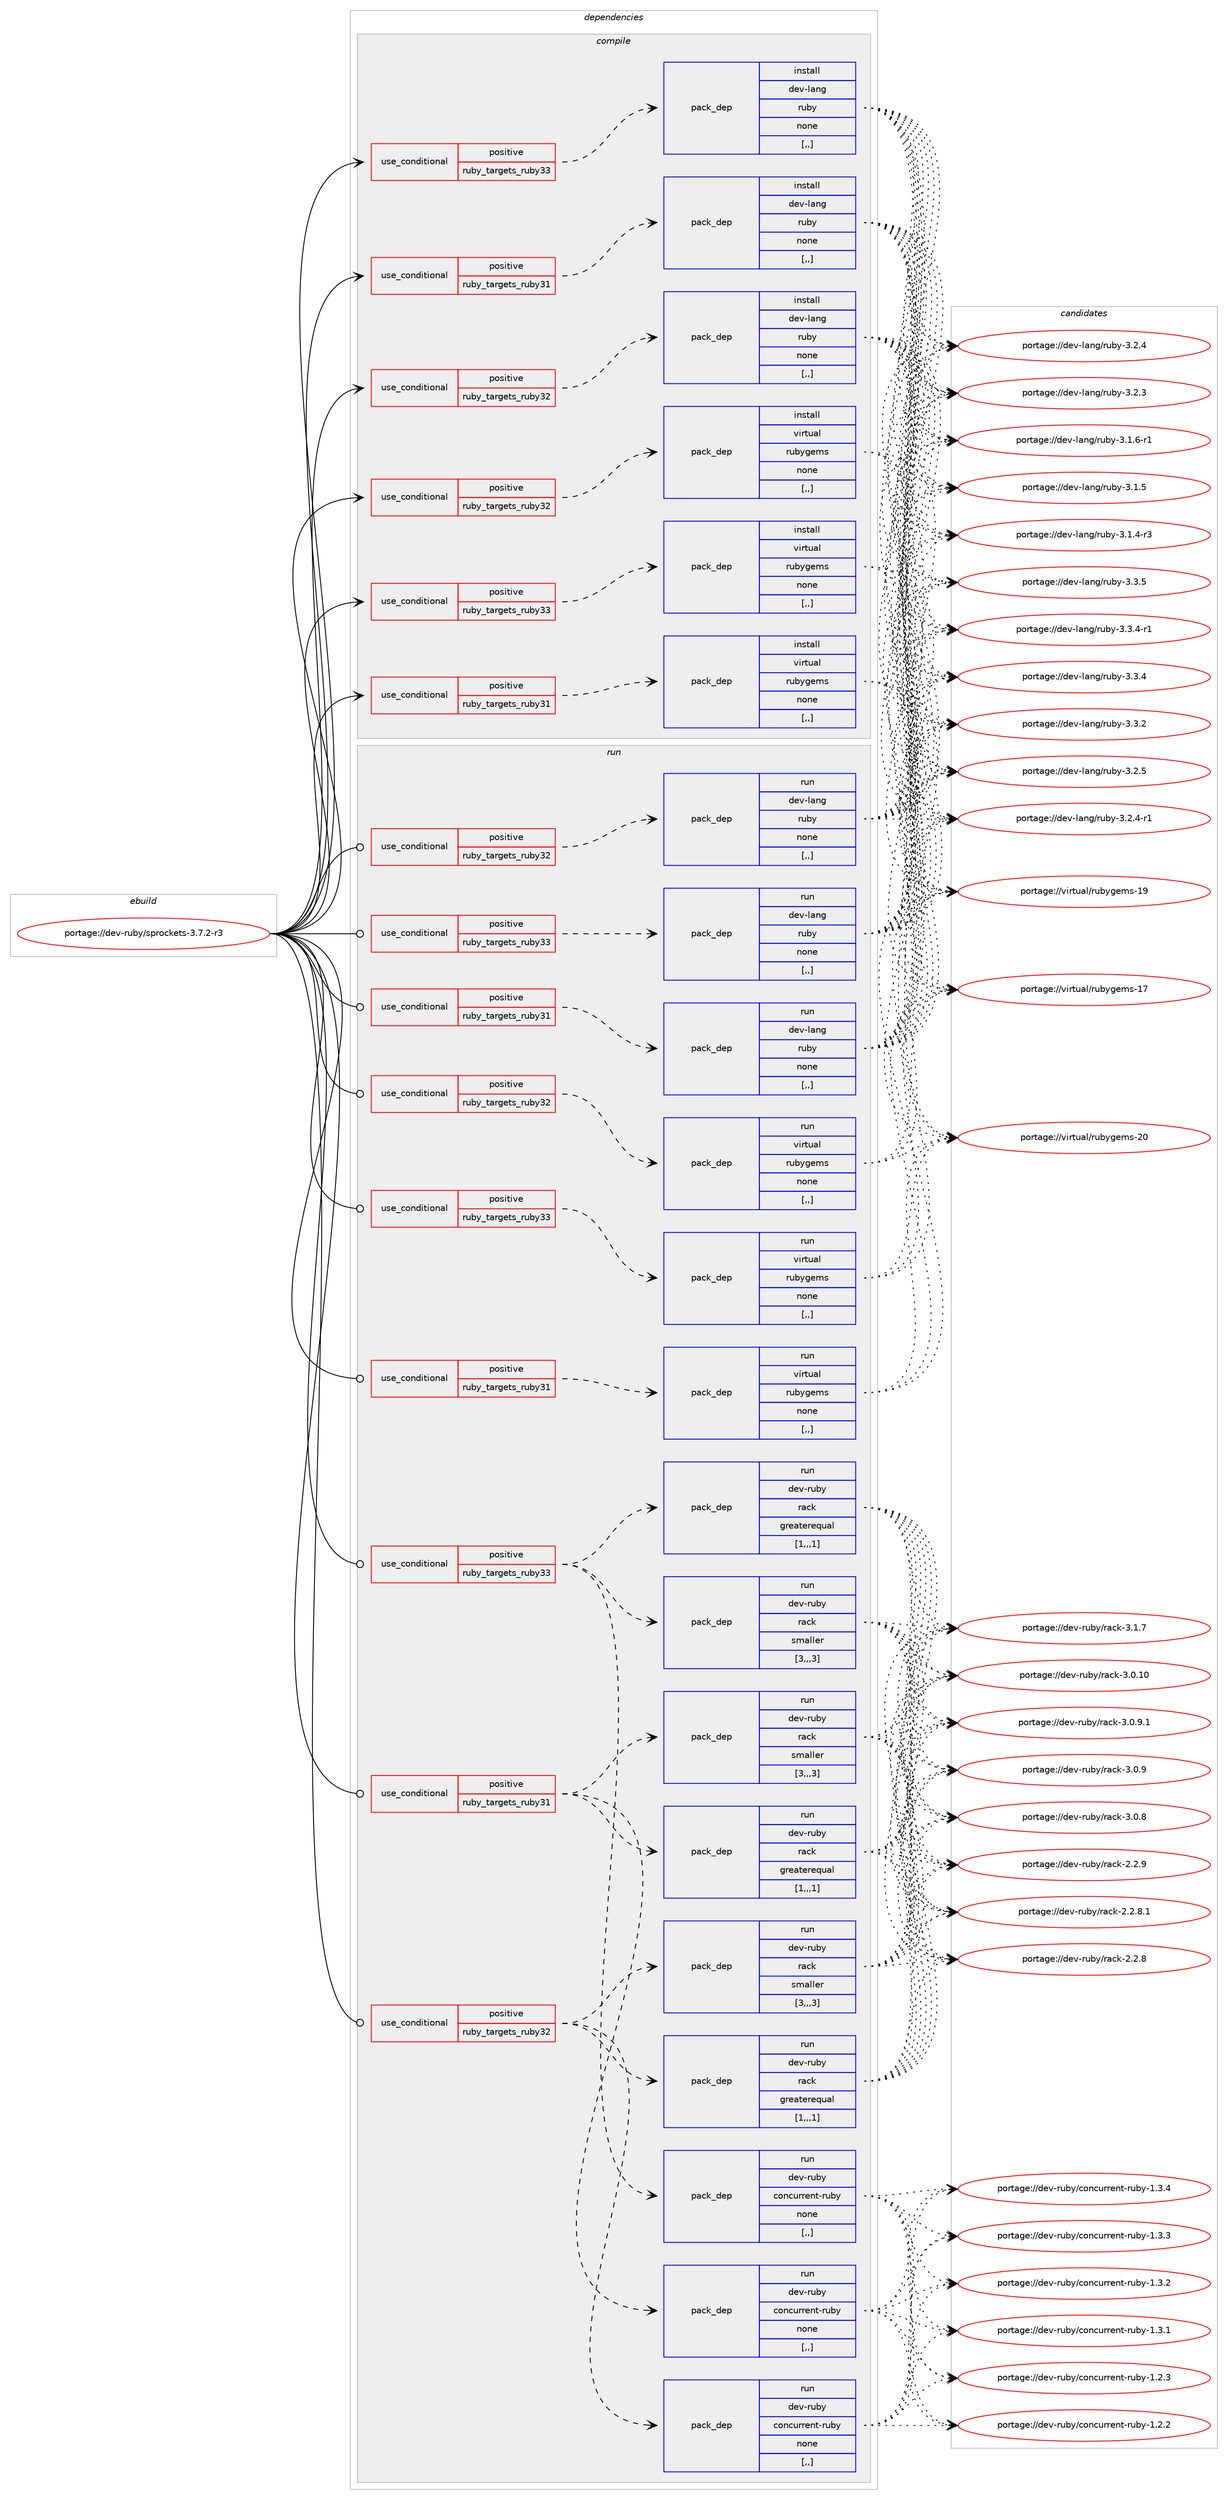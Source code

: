 digraph prolog {

# *************
# Graph options
# *************

newrank=true;
concentrate=true;
compound=true;
graph [rankdir=LR,fontname=Helvetica,fontsize=10,ranksep=1.5];#, ranksep=2.5, nodesep=0.2];
edge  [arrowhead=vee];
node  [fontname=Helvetica,fontsize=10];

# **********
# The ebuild
# **********

subgraph cluster_leftcol {
color=gray;
label=<<i>ebuild</i>>;
id [label="portage://dev-ruby/sprockets-3.7.2-r3", color=red, width=4, href="../dev-ruby/sprockets-3.7.2-r3.svg"];
}

# ****************
# The dependencies
# ****************

subgraph cluster_midcol {
color=gray;
label=<<i>dependencies</i>>;
subgraph cluster_compile {
fillcolor="#eeeeee";
style=filled;
label=<<i>compile</i>>;
subgraph cond188174 {
dependency700604 [label=<<TABLE BORDER="0" CELLBORDER="1" CELLSPACING="0" CELLPADDING="4"><TR><TD ROWSPAN="3" CELLPADDING="10">use_conditional</TD></TR><TR><TD>positive</TD></TR><TR><TD>ruby_targets_ruby31</TD></TR></TABLE>>, shape=none, color=red];
subgraph pack507449 {
dependency700605 [label=<<TABLE BORDER="0" CELLBORDER="1" CELLSPACING="0" CELLPADDING="4" WIDTH="220"><TR><TD ROWSPAN="6" CELLPADDING="30">pack_dep</TD></TR><TR><TD WIDTH="110">install</TD></TR><TR><TD>dev-lang</TD></TR><TR><TD>ruby</TD></TR><TR><TD>none</TD></TR><TR><TD>[,,]</TD></TR></TABLE>>, shape=none, color=blue];
}
dependency700604:e -> dependency700605:w [weight=20,style="dashed",arrowhead="vee"];
}
id:e -> dependency700604:w [weight=20,style="solid",arrowhead="vee"];
subgraph cond188175 {
dependency700606 [label=<<TABLE BORDER="0" CELLBORDER="1" CELLSPACING="0" CELLPADDING="4"><TR><TD ROWSPAN="3" CELLPADDING="10">use_conditional</TD></TR><TR><TD>positive</TD></TR><TR><TD>ruby_targets_ruby31</TD></TR></TABLE>>, shape=none, color=red];
subgraph pack507450 {
dependency700607 [label=<<TABLE BORDER="0" CELLBORDER="1" CELLSPACING="0" CELLPADDING="4" WIDTH="220"><TR><TD ROWSPAN="6" CELLPADDING="30">pack_dep</TD></TR><TR><TD WIDTH="110">install</TD></TR><TR><TD>virtual</TD></TR><TR><TD>rubygems</TD></TR><TR><TD>none</TD></TR><TR><TD>[,,]</TD></TR></TABLE>>, shape=none, color=blue];
}
dependency700606:e -> dependency700607:w [weight=20,style="dashed",arrowhead="vee"];
}
id:e -> dependency700606:w [weight=20,style="solid",arrowhead="vee"];
subgraph cond188176 {
dependency700608 [label=<<TABLE BORDER="0" CELLBORDER="1" CELLSPACING="0" CELLPADDING="4"><TR><TD ROWSPAN="3" CELLPADDING="10">use_conditional</TD></TR><TR><TD>positive</TD></TR><TR><TD>ruby_targets_ruby32</TD></TR></TABLE>>, shape=none, color=red];
subgraph pack507451 {
dependency700609 [label=<<TABLE BORDER="0" CELLBORDER="1" CELLSPACING="0" CELLPADDING="4" WIDTH="220"><TR><TD ROWSPAN="6" CELLPADDING="30">pack_dep</TD></TR><TR><TD WIDTH="110">install</TD></TR><TR><TD>dev-lang</TD></TR><TR><TD>ruby</TD></TR><TR><TD>none</TD></TR><TR><TD>[,,]</TD></TR></TABLE>>, shape=none, color=blue];
}
dependency700608:e -> dependency700609:w [weight=20,style="dashed",arrowhead="vee"];
}
id:e -> dependency700608:w [weight=20,style="solid",arrowhead="vee"];
subgraph cond188177 {
dependency700610 [label=<<TABLE BORDER="0" CELLBORDER="1" CELLSPACING="0" CELLPADDING="4"><TR><TD ROWSPAN="3" CELLPADDING="10">use_conditional</TD></TR><TR><TD>positive</TD></TR><TR><TD>ruby_targets_ruby32</TD></TR></TABLE>>, shape=none, color=red];
subgraph pack507452 {
dependency700611 [label=<<TABLE BORDER="0" CELLBORDER="1" CELLSPACING="0" CELLPADDING="4" WIDTH="220"><TR><TD ROWSPAN="6" CELLPADDING="30">pack_dep</TD></TR><TR><TD WIDTH="110">install</TD></TR><TR><TD>virtual</TD></TR><TR><TD>rubygems</TD></TR><TR><TD>none</TD></TR><TR><TD>[,,]</TD></TR></TABLE>>, shape=none, color=blue];
}
dependency700610:e -> dependency700611:w [weight=20,style="dashed",arrowhead="vee"];
}
id:e -> dependency700610:w [weight=20,style="solid",arrowhead="vee"];
subgraph cond188178 {
dependency700612 [label=<<TABLE BORDER="0" CELLBORDER="1" CELLSPACING="0" CELLPADDING="4"><TR><TD ROWSPAN="3" CELLPADDING="10">use_conditional</TD></TR><TR><TD>positive</TD></TR><TR><TD>ruby_targets_ruby33</TD></TR></TABLE>>, shape=none, color=red];
subgraph pack507453 {
dependency700613 [label=<<TABLE BORDER="0" CELLBORDER="1" CELLSPACING="0" CELLPADDING="4" WIDTH="220"><TR><TD ROWSPAN="6" CELLPADDING="30">pack_dep</TD></TR><TR><TD WIDTH="110">install</TD></TR><TR><TD>dev-lang</TD></TR><TR><TD>ruby</TD></TR><TR><TD>none</TD></TR><TR><TD>[,,]</TD></TR></TABLE>>, shape=none, color=blue];
}
dependency700612:e -> dependency700613:w [weight=20,style="dashed",arrowhead="vee"];
}
id:e -> dependency700612:w [weight=20,style="solid",arrowhead="vee"];
subgraph cond188179 {
dependency700614 [label=<<TABLE BORDER="0" CELLBORDER="1" CELLSPACING="0" CELLPADDING="4"><TR><TD ROWSPAN="3" CELLPADDING="10">use_conditional</TD></TR><TR><TD>positive</TD></TR><TR><TD>ruby_targets_ruby33</TD></TR></TABLE>>, shape=none, color=red];
subgraph pack507454 {
dependency700615 [label=<<TABLE BORDER="0" CELLBORDER="1" CELLSPACING="0" CELLPADDING="4" WIDTH="220"><TR><TD ROWSPAN="6" CELLPADDING="30">pack_dep</TD></TR><TR><TD WIDTH="110">install</TD></TR><TR><TD>virtual</TD></TR><TR><TD>rubygems</TD></TR><TR><TD>none</TD></TR><TR><TD>[,,]</TD></TR></TABLE>>, shape=none, color=blue];
}
dependency700614:e -> dependency700615:w [weight=20,style="dashed",arrowhead="vee"];
}
id:e -> dependency700614:w [weight=20,style="solid",arrowhead="vee"];
}
subgraph cluster_compileandrun {
fillcolor="#eeeeee";
style=filled;
label=<<i>compile and run</i>>;
}
subgraph cluster_run {
fillcolor="#eeeeee";
style=filled;
label=<<i>run</i>>;
subgraph cond188180 {
dependency700616 [label=<<TABLE BORDER="0" CELLBORDER="1" CELLSPACING="0" CELLPADDING="4"><TR><TD ROWSPAN="3" CELLPADDING="10">use_conditional</TD></TR><TR><TD>positive</TD></TR><TR><TD>ruby_targets_ruby31</TD></TR></TABLE>>, shape=none, color=red];
subgraph pack507455 {
dependency700617 [label=<<TABLE BORDER="0" CELLBORDER="1" CELLSPACING="0" CELLPADDING="4" WIDTH="220"><TR><TD ROWSPAN="6" CELLPADDING="30">pack_dep</TD></TR><TR><TD WIDTH="110">run</TD></TR><TR><TD>dev-lang</TD></TR><TR><TD>ruby</TD></TR><TR><TD>none</TD></TR><TR><TD>[,,]</TD></TR></TABLE>>, shape=none, color=blue];
}
dependency700616:e -> dependency700617:w [weight=20,style="dashed",arrowhead="vee"];
}
id:e -> dependency700616:w [weight=20,style="solid",arrowhead="odot"];
subgraph cond188181 {
dependency700618 [label=<<TABLE BORDER="0" CELLBORDER="1" CELLSPACING="0" CELLPADDING="4"><TR><TD ROWSPAN="3" CELLPADDING="10">use_conditional</TD></TR><TR><TD>positive</TD></TR><TR><TD>ruby_targets_ruby31</TD></TR></TABLE>>, shape=none, color=red];
subgraph pack507456 {
dependency700619 [label=<<TABLE BORDER="0" CELLBORDER="1" CELLSPACING="0" CELLPADDING="4" WIDTH="220"><TR><TD ROWSPAN="6" CELLPADDING="30">pack_dep</TD></TR><TR><TD WIDTH="110">run</TD></TR><TR><TD>dev-ruby</TD></TR><TR><TD>concurrent-ruby</TD></TR><TR><TD>none</TD></TR><TR><TD>[,,]</TD></TR></TABLE>>, shape=none, color=blue];
}
dependency700618:e -> dependency700619:w [weight=20,style="dashed",arrowhead="vee"];
subgraph pack507457 {
dependency700620 [label=<<TABLE BORDER="0" CELLBORDER="1" CELLSPACING="0" CELLPADDING="4" WIDTH="220"><TR><TD ROWSPAN="6" CELLPADDING="30">pack_dep</TD></TR><TR><TD WIDTH="110">run</TD></TR><TR><TD>dev-ruby</TD></TR><TR><TD>rack</TD></TR><TR><TD>greaterequal</TD></TR><TR><TD>[1,,,1]</TD></TR></TABLE>>, shape=none, color=blue];
}
dependency700618:e -> dependency700620:w [weight=20,style="dashed",arrowhead="vee"];
subgraph pack507458 {
dependency700621 [label=<<TABLE BORDER="0" CELLBORDER="1" CELLSPACING="0" CELLPADDING="4" WIDTH="220"><TR><TD ROWSPAN="6" CELLPADDING="30">pack_dep</TD></TR><TR><TD WIDTH="110">run</TD></TR><TR><TD>dev-ruby</TD></TR><TR><TD>rack</TD></TR><TR><TD>smaller</TD></TR><TR><TD>[3,,,3]</TD></TR></TABLE>>, shape=none, color=blue];
}
dependency700618:e -> dependency700621:w [weight=20,style="dashed",arrowhead="vee"];
}
id:e -> dependency700618:w [weight=20,style="solid",arrowhead="odot"];
subgraph cond188182 {
dependency700622 [label=<<TABLE BORDER="0" CELLBORDER="1" CELLSPACING="0" CELLPADDING="4"><TR><TD ROWSPAN="3" CELLPADDING="10">use_conditional</TD></TR><TR><TD>positive</TD></TR><TR><TD>ruby_targets_ruby31</TD></TR></TABLE>>, shape=none, color=red];
subgraph pack507459 {
dependency700623 [label=<<TABLE BORDER="0" CELLBORDER="1" CELLSPACING="0" CELLPADDING="4" WIDTH="220"><TR><TD ROWSPAN="6" CELLPADDING="30">pack_dep</TD></TR><TR><TD WIDTH="110">run</TD></TR><TR><TD>virtual</TD></TR><TR><TD>rubygems</TD></TR><TR><TD>none</TD></TR><TR><TD>[,,]</TD></TR></TABLE>>, shape=none, color=blue];
}
dependency700622:e -> dependency700623:w [weight=20,style="dashed",arrowhead="vee"];
}
id:e -> dependency700622:w [weight=20,style="solid",arrowhead="odot"];
subgraph cond188183 {
dependency700624 [label=<<TABLE BORDER="0" CELLBORDER="1" CELLSPACING="0" CELLPADDING="4"><TR><TD ROWSPAN="3" CELLPADDING="10">use_conditional</TD></TR><TR><TD>positive</TD></TR><TR><TD>ruby_targets_ruby32</TD></TR></TABLE>>, shape=none, color=red];
subgraph pack507460 {
dependency700625 [label=<<TABLE BORDER="0" CELLBORDER="1" CELLSPACING="0" CELLPADDING="4" WIDTH="220"><TR><TD ROWSPAN="6" CELLPADDING="30">pack_dep</TD></TR><TR><TD WIDTH="110">run</TD></TR><TR><TD>dev-lang</TD></TR><TR><TD>ruby</TD></TR><TR><TD>none</TD></TR><TR><TD>[,,]</TD></TR></TABLE>>, shape=none, color=blue];
}
dependency700624:e -> dependency700625:w [weight=20,style="dashed",arrowhead="vee"];
}
id:e -> dependency700624:w [weight=20,style="solid",arrowhead="odot"];
subgraph cond188184 {
dependency700626 [label=<<TABLE BORDER="0" CELLBORDER="1" CELLSPACING="0" CELLPADDING="4"><TR><TD ROWSPAN="3" CELLPADDING="10">use_conditional</TD></TR><TR><TD>positive</TD></TR><TR><TD>ruby_targets_ruby32</TD></TR></TABLE>>, shape=none, color=red];
subgraph pack507461 {
dependency700627 [label=<<TABLE BORDER="0" CELLBORDER="1" CELLSPACING="0" CELLPADDING="4" WIDTH="220"><TR><TD ROWSPAN="6" CELLPADDING="30">pack_dep</TD></TR><TR><TD WIDTH="110">run</TD></TR><TR><TD>dev-ruby</TD></TR><TR><TD>concurrent-ruby</TD></TR><TR><TD>none</TD></TR><TR><TD>[,,]</TD></TR></TABLE>>, shape=none, color=blue];
}
dependency700626:e -> dependency700627:w [weight=20,style="dashed",arrowhead="vee"];
subgraph pack507462 {
dependency700628 [label=<<TABLE BORDER="0" CELLBORDER="1" CELLSPACING="0" CELLPADDING="4" WIDTH="220"><TR><TD ROWSPAN="6" CELLPADDING="30">pack_dep</TD></TR><TR><TD WIDTH="110">run</TD></TR><TR><TD>dev-ruby</TD></TR><TR><TD>rack</TD></TR><TR><TD>greaterequal</TD></TR><TR><TD>[1,,,1]</TD></TR></TABLE>>, shape=none, color=blue];
}
dependency700626:e -> dependency700628:w [weight=20,style="dashed",arrowhead="vee"];
subgraph pack507463 {
dependency700629 [label=<<TABLE BORDER="0" CELLBORDER="1" CELLSPACING="0" CELLPADDING="4" WIDTH="220"><TR><TD ROWSPAN="6" CELLPADDING="30">pack_dep</TD></TR><TR><TD WIDTH="110">run</TD></TR><TR><TD>dev-ruby</TD></TR><TR><TD>rack</TD></TR><TR><TD>smaller</TD></TR><TR><TD>[3,,,3]</TD></TR></TABLE>>, shape=none, color=blue];
}
dependency700626:e -> dependency700629:w [weight=20,style="dashed",arrowhead="vee"];
}
id:e -> dependency700626:w [weight=20,style="solid",arrowhead="odot"];
subgraph cond188185 {
dependency700630 [label=<<TABLE BORDER="0" CELLBORDER="1" CELLSPACING="0" CELLPADDING="4"><TR><TD ROWSPAN="3" CELLPADDING="10">use_conditional</TD></TR><TR><TD>positive</TD></TR><TR><TD>ruby_targets_ruby32</TD></TR></TABLE>>, shape=none, color=red];
subgraph pack507464 {
dependency700631 [label=<<TABLE BORDER="0" CELLBORDER="1" CELLSPACING="0" CELLPADDING="4" WIDTH="220"><TR><TD ROWSPAN="6" CELLPADDING="30">pack_dep</TD></TR><TR><TD WIDTH="110">run</TD></TR><TR><TD>virtual</TD></TR><TR><TD>rubygems</TD></TR><TR><TD>none</TD></TR><TR><TD>[,,]</TD></TR></TABLE>>, shape=none, color=blue];
}
dependency700630:e -> dependency700631:w [weight=20,style="dashed",arrowhead="vee"];
}
id:e -> dependency700630:w [weight=20,style="solid",arrowhead="odot"];
subgraph cond188186 {
dependency700632 [label=<<TABLE BORDER="0" CELLBORDER="1" CELLSPACING="0" CELLPADDING="4"><TR><TD ROWSPAN="3" CELLPADDING="10">use_conditional</TD></TR><TR><TD>positive</TD></TR><TR><TD>ruby_targets_ruby33</TD></TR></TABLE>>, shape=none, color=red];
subgraph pack507465 {
dependency700633 [label=<<TABLE BORDER="0" CELLBORDER="1" CELLSPACING="0" CELLPADDING="4" WIDTH="220"><TR><TD ROWSPAN="6" CELLPADDING="30">pack_dep</TD></TR><TR><TD WIDTH="110">run</TD></TR><TR><TD>dev-lang</TD></TR><TR><TD>ruby</TD></TR><TR><TD>none</TD></TR><TR><TD>[,,]</TD></TR></TABLE>>, shape=none, color=blue];
}
dependency700632:e -> dependency700633:w [weight=20,style="dashed",arrowhead="vee"];
}
id:e -> dependency700632:w [weight=20,style="solid",arrowhead="odot"];
subgraph cond188187 {
dependency700634 [label=<<TABLE BORDER="0" CELLBORDER="1" CELLSPACING="0" CELLPADDING="4"><TR><TD ROWSPAN="3" CELLPADDING="10">use_conditional</TD></TR><TR><TD>positive</TD></TR><TR><TD>ruby_targets_ruby33</TD></TR></TABLE>>, shape=none, color=red];
subgraph pack507466 {
dependency700635 [label=<<TABLE BORDER="0" CELLBORDER="1" CELLSPACING="0" CELLPADDING="4" WIDTH="220"><TR><TD ROWSPAN="6" CELLPADDING="30">pack_dep</TD></TR><TR><TD WIDTH="110">run</TD></TR><TR><TD>dev-ruby</TD></TR><TR><TD>concurrent-ruby</TD></TR><TR><TD>none</TD></TR><TR><TD>[,,]</TD></TR></TABLE>>, shape=none, color=blue];
}
dependency700634:e -> dependency700635:w [weight=20,style="dashed",arrowhead="vee"];
subgraph pack507467 {
dependency700636 [label=<<TABLE BORDER="0" CELLBORDER="1" CELLSPACING="0" CELLPADDING="4" WIDTH="220"><TR><TD ROWSPAN="6" CELLPADDING="30">pack_dep</TD></TR><TR><TD WIDTH="110">run</TD></TR><TR><TD>dev-ruby</TD></TR><TR><TD>rack</TD></TR><TR><TD>greaterequal</TD></TR><TR><TD>[1,,,1]</TD></TR></TABLE>>, shape=none, color=blue];
}
dependency700634:e -> dependency700636:w [weight=20,style="dashed",arrowhead="vee"];
subgraph pack507468 {
dependency700637 [label=<<TABLE BORDER="0" CELLBORDER="1" CELLSPACING="0" CELLPADDING="4" WIDTH="220"><TR><TD ROWSPAN="6" CELLPADDING="30">pack_dep</TD></TR><TR><TD WIDTH="110">run</TD></TR><TR><TD>dev-ruby</TD></TR><TR><TD>rack</TD></TR><TR><TD>smaller</TD></TR><TR><TD>[3,,,3]</TD></TR></TABLE>>, shape=none, color=blue];
}
dependency700634:e -> dependency700637:w [weight=20,style="dashed",arrowhead="vee"];
}
id:e -> dependency700634:w [weight=20,style="solid",arrowhead="odot"];
subgraph cond188188 {
dependency700638 [label=<<TABLE BORDER="0" CELLBORDER="1" CELLSPACING="0" CELLPADDING="4"><TR><TD ROWSPAN="3" CELLPADDING="10">use_conditional</TD></TR><TR><TD>positive</TD></TR><TR><TD>ruby_targets_ruby33</TD></TR></TABLE>>, shape=none, color=red];
subgraph pack507469 {
dependency700639 [label=<<TABLE BORDER="0" CELLBORDER="1" CELLSPACING="0" CELLPADDING="4" WIDTH="220"><TR><TD ROWSPAN="6" CELLPADDING="30">pack_dep</TD></TR><TR><TD WIDTH="110">run</TD></TR><TR><TD>virtual</TD></TR><TR><TD>rubygems</TD></TR><TR><TD>none</TD></TR><TR><TD>[,,]</TD></TR></TABLE>>, shape=none, color=blue];
}
dependency700638:e -> dependency700639:w [weight=20,style="dashed",arrowhead="vee"];
}
id:e -> dependency700638:w [weight=20,style="solid",arrowhead="odot"];
}
}

# **************
# The candidates
# **************

subgraph cluster_choices {
rank=same;
color=gray;
label=<<i>candidates</i>>;

subgraph choice507449 {
color=black;
nodesep=1;
choice10010111845108971101034711411798121455146514653 [label="portage://dev-lang/ruby-3.3.5", color=red, width=4,href="../dev-lang/ruby-3.3.5.svg"];
choice100101118451089711010347114117981214551465146524511449 [label="portage://dev-lang/ruby-3.3.4-r1", color=red, width=4,href="../dev-lang/ruby-3.3.4-r1.svg"];
choice10010111845108971101034711411798121455146514652 [label="portage://dev-lang/ruby-3.3.4", color=red, width=4,href="../dev-lang/ruby-3.3.4.svg"];
choice10010111845108971101034711411798121455146514650 [label="portage://dev-lang/ruby-3.3.2", color=red, width=4,href="../dev-lang/ruby-3.3.2.svg"];
choice10010111845108971101034711411798121455146504653 [label="portage://dev-lang/ruby-3.2.5", color=red, width=4,href="../dev-lang/ruby-3.2.5.svg"];
choice100101118451089711010347114117981214551465046524511449 [label="portage://dev-lang/ruby-3.2.4-r1", color=red, width=4,href="../dev-lang/ruby-3.2.4-r1.svg"];
choice10010111845108971101034711411798121455146504652 [label="portage://dev-lang/ruby-3.2.4", color=red, width=4,href="../dev-lang/ruby-3.2.4.svg"];
choice10010111845108971101034711411798121455146504651 [label="portage://dev-lang/ruby-3.2.3", color=red, width=4,href="../dev-lang/ruby-3.2.3.svg"];
choice100101118451089711010347114117981214551464946544511449 [label="portage://dev-lang/ruby-3.1.6-r1", color=red, width=4,href="../dev-lang/ruby-3.1.6-r1.svg"];
choice10010111845108971101034711411798121455146494653 [label="portage://dev-lang/ruby-3.1.5", color=red, width=4,href="../dev-lang/ruby-3.1.5.svg"];
choice100101118451089711010347114117981214551464946524511451 [label="portage://dev-lang/ruby-3.1.4-r3", color=red, width=4,href="../dev-lang/ruby-3.1.4-r3.svg"];
dependency700605:e -> choice10010111845108971101034711411798121455146514653:w [style=dotted,weight="100"];
dependency700605:e -> choice100101118451089711010347114117981214551465146524511449:w [style=dotted,weight="100"];
dependency700605:e -> choice10010111845108971101034711411798121455146514652:w [style=dotted,weight="100"];
dependency700605:e -> choice10010111845108971101034711411798121455146514650:w [style=dotted,weight="100"];
dependency700605:e -> choice10010111845108971101034711411798121455146504653:w [style=dotted,weight="100"];
dependency700605:e -> choice100101118451089711010347114117981214551465046524511449:w [style=dotted,weight="100"];
dependency700605:e -> choice10010111845108971101034711411798121455146504652:w [style=dotted,weight="100"];
dependency700605:e -> choice10010111845108971101034711411798121455146504651:w [style=dotted,weight="100"];
dependency700605:e -> choice100101118451089711010347114117981214551464946544511449:w [style=dotted,weight="100"];
dependency700605:e -> choice10010111845108971101034711411798121455146494653:w [style=dotted,weight="100"];
dependency700605:e -> choice100101118451089711010347114117981214551464946524511451:w [style=dotted,weight="100"];
}
subgraph choice507450 {
color=black;
nodesep=1;
choice118105114116117971084711411798121103101109115455048 [label="portage://virtual/rubygems-20", color=red, width=4,href="../virtual/rubygems-20.svg"];
choice118105114116117971084711411798121103101109115454957 [label="portage://virtual/rubygems-19", color=red, width=4,href="../virtual/rubygems-19.svg"];
choice118105114116117971084711411798121103101109115454955 [label="portage://virtual/rubygems-17", color=red, width=4,href="../virtual/rubygems-17.svg"];
dependency700607:e -> choice118105114116117971084711411798121103101109115455048:w [style=dotted,weight="100"];
dependency700607:e -> choice118105114116117971084711411798121103101109115454957:w [style=dotted,weight="100"];
dependency700607:e -> choice118105114116117971084711411798121103101109115454955:w [style=dotted,weight="100"];
}
subgraph choice507451 {
color=black;
nodesep=1;
choice10010111845108971101034711411798121455146514653 [label="portage://dev-lang/ruby-3.3.5", color=red, width=4,href="../dev-lang/ruby-3.3.5.svg"];
choice100101118451089711010347114117981214551465146524511449 [label="portage://dev-lang/ruby-3.3.4-r1", color=red, width=4,href="../dev-lang/ruby-3.3.4-r1.svg"];
choice10010111845108971101034711411798121455146514652 [label="portage://dev-lang/ruby-3.3.4", color=red, width=4,href="../dev-lang/ruby-3.3.4.svg"];
choice10010111845108971101034711411798121455146514650 [label="portage://dev-lang/ruby-3.3.2", color=red, width=4,href="../dev-lang/ruby-3.3.2.svg"];
choice10010111845108971101034711411798121455146504653 [label="portage://dev-lang/ruby-3.2.5", color=red, width=4,href="../dev-lang/ruby-3.2.5.svg"];
choice100101118451089711010347114117981214551465046524511449 [label="portage://dev-lang/ruby-3.2.4-r1", color=red, width=4,href="../dev-lang/ruby-3.2.4-r1.svg"];
choice10010111845108971101034711411798121455146504652 [label="portage://dev-lang/ruby-3.2.4", color=red, width=4,href="../dev-lang/ruby-3.2.4.svg"];
choice10010111845108971101034711411798121455146504651 [label="portage://dev-lang/ruby-3.2.3", color=red, width=4,href="../dev-lang/ruby-3.2.3.svg"];
choice100101118451089711010347114117981214551464946544511449 [label="portage://dev-lang/ruby-3.1.6-r1", color=red, width=4,href="../dev-lang/ruby-3.1.6-r1.svg"];
choice10010111845108971101034711411798121455146494653 [label="portage://dev-lang/ruby-3.1.5", color=red, width=4,href="../dev-lang/ruby-3.1.5.svg"];
choice100101118451089711010347114117981214551464946524511451 [label="portage://dev-lang/ruby-3.1.4-r3", color=red, width=4,href="../dev-lang/ruby-3.1.4-r3.svg"];
dependency700609:e -> choice10010111845108971101034711411798121455146514653:w [style=dotted,weight="100"];
dependency700609:e -> choice100101118451089711010347114117981214551465146524511449:w [style=dotted,weight="100"];
dependency700609:e -> choice10010111845108971101034711411798121455146514652:w [style=dotted,weight="100"];
dependency700609:e -> choice10010111845108971101034711411798121455146514650:w [style=dotted,weight="100"];
dependency700609:e -> choice10010111845108971101034711411798121455146504653:w [style=dotted,weight="100"];
dependency700609:e -> choice100101118451089711010347114117981214551465046524511449:w [style=dotted,weight="100"];
dependency700609:e -> choice10010111845108971101034711411798121455146504652:w [style=dotted,weight="100"];
dependency700609:e -> choice10010111845108971101034711411798121455146504651:w [style=dotted,weight="100"];
dependency700609:e -> choice100101118451089711010347114117981214551464946544511449:w [style=dotted,weight="100"];
dependency700609:e -> choice10010111845108971101034711411798121455146494653:w [style=dotted,weight="100"];
dependency700609:e -> choice100101118451089711010347114117981214551464946524511451:w [style=dotted,weight="100"];
}
subgraph choice507452 {
color=black;
nodesep=1;
choice118105114116117971084711411798121103101109115455048 [label="portage://virtual/rubygems-20", color=red, width=4,href="../virtual/rubygems-20.svg"];
choice118105114116117971084711411798121103101109115454957 [label="portage://virtual/rubygems-19", color=red, width=4,href="../virtual/rubygems-19.svg"];
choice118105114116117971084711411798121103101109115454955 [label="portage://virtual/rubygems-17", color=red, width=4,href="../virtual/rubygems-17.svg"];
dependency700611:e -> choice118105114116117971084711411798121103101109115455048:w [style=dotted,weight="100"];
dependency700611:e -> choice118105114116117971084711411798121103101109115454957:w [style=dotted,weight="100"];
dependency700611:e -> choice118105114116117971084711411798121103101109115454955:w [style=dotted,weight="100"];
}
subgraph choice507453 {
color=black;
nodesep=1;
choice10010111845108971101034711411798121455146514653 [label="portage://dev-lang/ruby-3.3.5", color=red, width=4,href="../dev-lang/ruby-3.3.5.svg"];
choice100101118451089711010347114117981214551465146524511449 [label="portage://dev-lang/ruby-3.3.4-r1", color=red, width=4,href="../dev-lang/ruby-3.3.4-r1.svg"];
choice10010111845108971101034711411798121455146514652 [label="portage://dev-lang/ruby-3.3.4", color=red, width=4,href="../dev-lang/ruby-3.3.4.svg"];
choice10010111845108971101034711411798121455146514650 [label="portage://dev-lang/ruby-3.3.2", color=red, width=4,href="../dev-lang/ruby-3.3.2.svg"];
choice10010111845108971101034711411798121455146504653 [label="portage://dev-lang/ruby-3.2.5", color=red, width=4,href="../dev-lang/ruby-3.2.5.svg"];
choice100101118451089711010347114117981214551465046524511449 [label="portage://dev-lang/ruby-3.2.4-r1", color=red, width=4,href="../dev-lang/ruby-3.2.4-r1.svg"];
choice10010111845108971101034711411798121455146504652 [label="portage://dev-lang/ruby-3.2.4", color=red, width=4,href="../dev-lang/ruby-3.2.4.svg"];
choice10010111845108971101034711411798121455146504651 [label="portage://dev-lang/ruby-3.2.3", color=red, width=4,href="../dev-lang/ruby-3.2.3.svg"];
choice100101118451089711010347114117981214551464946544511449 [label="portage://dev-lang/ruby-3.1.6-r1", color=red, width=4,href="../dev-lang/ruby-3.1.6-r1.svg"];
choice10010111845108971101034711411798121455146494653 [label="portage://dev-lang/ruby-3.1.5", color=red, width=4,href="../dev-lang/ruby-3.1.5.svg"];
choice100101118451089711010347114117981214551464946524511451 [label="portage://dev-lang/ruby-3.1.4-r3", color=red, width=4,href="../dev-lang/ruby-3.1.4-r3.svg"];
dependency700613:e -> choice10010111845108971101034711411798121455146514653:w [style=dotted,weight="100"];
dependency700613:e -> choice100101118451089711010347114117981214551465146524511449:w [style=dotted,weight="100"];
dependency700613:e -> choice10010111845108971101034711411798121455146514652:w [style=dotted,weight="100"];
dependency700613:e -> choice10010111845108971101034711411798121455146514650:w [style=dotted,weight="100"];
dependency700613:e -> choice10010111845108971101034711411798121455146504653:w [style=dotted,weight="100"];
dependency700613:e -> choice100101118451089711010347114117981214551465046524511449:w [style=dotted,weight="100"];
dependency700613:e -> choice10010111845108971101034711411798121455146504652:w [style=dotted,weight="100"];
dependency700613:e -> choice10010111845108971101034711411798121455146504651:w [style=dotted,weight="100"];
dependency700613:e -> choice100101118451089711010347114117981214551464946544511449:w [style=dotted,weight="100"];
dependency700613:e -> choice10010111845108971101034711411798121455146494653:w [style=dotted,weight="100"];
dependency700613:e -> choice100101118451089711010347114117981214551464946524511451:w [style=dotted,weight="100"];
}
subgraph choice507454 {
color=black;
nodesep=1;
choice118105114116117971084711411798121103101109115455048 [label="portage://virtual/rubygems-20", color=red, width=4,href="../virtual/rubygems-20.svg"];
choice118105114116117971084711411798121103101109115454957 [label="portage://virtual/rubygems-19", color=red, width=4,href="../virtual/rubygems-19.svg"];
choice118105114116117971084711411798121103101109115454955 [label="portage://virtual/rubygems-17", color=red, width=4,href="../virtual/rubygems-17.svg"];
dependency700615:e -> choice118105114116117971084711411798121103101109115455048:w [style=dotted,weight="100"];
dependency700615:e -> choice118105114116117971084711411798121103101109115454957:w [style=dotted,weight="100"];
dependency700615:e -> choice118105114116117971084711411798121103101109115454955:w [style=dotted,weight="100"];
}
subgraph choice507455 {
color=black;
nodesep=1;
choice10010111845108971101034711411798121455146514653 [label="portage://dev-lang/ruby-3.3.5", color=red, width=4,href="../dev-lang/ruby-3.3.5.svg"];
choice100101118451089711010347114117981214551465146524511449 [label="portage://dev-lang/ruby-3.3.4-r1", color=red, width=4,href="../dev-lang/ruby-3.3.4-r1.svg"];
choice10010111845108971101034711411798121455146514652 [label="portage://dev-lang/ruby-3.3.4", color=red, width=4,href="../dev-lang/ruby-3.3.4.svg"];
choice10010111845108971101034711411798121455146514650 [label="portage://dev-lang/ruby-3.3.2", color=red, width=4,href="../dev-lang/ruby-3.3.2.svg"];
choice10010111845108971101034711411798121455146504653 [label="portage://dev-lang/ruby-3.2.5", color=red, width=4,href="../dev-lang/ruby-3.2.5.svg"];
choice100101118451089711010347114117981214551465046524511449 [label="portage://dev-lang/ruby-3.2.4-r1", color=red, width=4,href="../dev-lang/ruby-3.2.4-r1.svg"];
choice10010111845108971101034711411798121455146504652 [label="portage://dev-lang/ruby-3.2.4", color=red, width=4,href="../dev-lang/ruby-3.2.4.svg"];
choice10010111845108971101034711411798121455146504651 [label="portage://dev-lang/ruby-3.2.3", color=red, width=4,href="../dev-lang/ruby-3.2.3.svg"];
choice100101118451089711010347114117981214551464946544511449 [label="portage://dev-lang/ruby-3.1.6-r1", color=red, width=4,href="../dev-lang/ruby-3.1.6-r1.svg"];
choice10010111845108971101034711411798121455146494653 [label="portage://dev-lang/ruby-3.1.5", color=red, width=4,href="../dev-lang/ruby-3.1.5.svg"];
choice100101118451089711010347114117981214551464946524511451 [label="portage://dev-lang/ruby-3.1.4-r3", color=red, width=4,href="../dev-lang/ruby-3.1.4-r3.svg"];
dependency700617:e -> choice10010111845108971101034711411798121455146514653:w [style=dotted,weight="100"];
dependency700617:e -> choice100101118451089711010347114117981214551465146524511449:w [style=dotted,weight="100"];
dependency700617:e -> choice10010111845108971101034711411798121455146514652:w [style=dotted,weight="100"];
dependency700617:e -> choice10010111845108971101034711411798121455146514650:w [style=dotted,weight="100"];
dependency700617:e -> choice10010111845108971101034711411798121455146504653:w [style=dotted,weight="100"];
dependency700617:e -> choice100101118451089711010347114117981214551465046524511449:w [style=dotted,weight="100"];
dependency700617:e -> choice10010111845108971101034711411798121455146504652:w [style=dotted,weight="100"];
dependency700617:e -> choice10010111845108971101034711411798121455146504651:w [style=dotted,weight="100"];
dependency700617:e -> choice100101118451089711010347114117981214551464946544511449:w [style=dotted,weight="100"];
dependency700617:e -> choice10010111845108971101034711411798121455146494653:w [style=dotted,weight="100"];
dependency700617:e -> choice100101118451089711010347114117981214551464946524511451:w [style=dotted,weight="100"];
}
subgraph choice507456 {
color=black;
nodesep=1;
choice10010111845114117981214799111110991171141141011101164511411798121454946514652 [label="portage://dev-ruby/concurrent-ruby-1.3.4", color=red, width=4,href="../dev-ruby/concurrent-ruby-1.3.4.svg"];
choice10010111845114117981214799111110991171141141011101164511411798121454946514651 [label="portage://dev-ruby/concurrent-ruby-1.3.3", color=red, width=4,href="../dev-ruby/concurrent-ruby-1.3.3.svg"];
choice10010111845114117981214799111110991171141141011101164511411798121454946514650 [label="portage://dev-ruby/concurrent-ruby-1.3.2", color=red, width=4,href="../dev-ruby/concurrent-ruby-1.3.2.svg"];
choice10010111845114117981214799111110991171141141011101164511411798121454946514649 [label="portage://dev-ruby/concurrent-ruby-1.3.1", color=red, width=4,href="../dev-ruby/concurrent-ruby-1.3.1.svg"];
choice10010111845114117981214799111110991171141141011101164511411798121454946504651 [label="portage://dev-ruby/concurrent-ruby-1.2.3", color=red, width=4,href="../dev-ruby/concurrent-ruby-1.2.3.svg"];
choice10010111845114117981214799111110991171141141011101164511411798121454946504650 [label="portage://dev-ruby/concurrent-ruby-1.2.2", color=red, width=4,href="../dev-ruby/concurrent-ruby-1.2.2.svg"];
dependency700619:e -> choice10010111845114117981214799111110991171141141011101164511411798121454946514652:w [style=dotted,weight="100"];
dependency700619:e -> choice10010111845114117981214799111110991171141141011101164511411798121454946514651:w [style=dotted,weight="100"];
dependency700619:e -> choice10010111845114117981214799111110991171141141011101164511411798121454946514650:w [style=dotted,weight="100"];
dependency700619:e -> choice10010111845114117981214799111110991171141141011101164511411798121454946514649:w [style=dotted,weight="100"];
dependency700619:e -> choice10010111845114117981214799111110991171141141011101164511411798121454946504651:w [style=dotted,weight="100"];
dependency700619:e -> choice10010111845114117981214799111110991171141141011101164511411798121454946504650:w [style=dotted,weight="100"];
}
subgraph choice507457 {
color=black;
nodesep=1;
choice1001011184511411798121471149799107455146494655 [label="portage://dev-ruby/rack-3.1.7", color=red, width=4,href="../dev-ruby/rack-3.1.7.svg"];
choice100101118451141179812147114979910745514648464948 [label="portage://dev-ruby/rack-3.0.10", color=red, width=4,href="../dev-ruby/rack-3.0.10.svg"];
choice10010111845114117981214711497991074551464846574649 [label="portage://dev-ruby/rack-3.0.9.1", color=red, width=4,href="../dev-ruby/rack-3.0.9.1.svg"];
choice1001011184511411798121471149799107455146484657 [label="portage://dev-ruby/rack-3.0.9", color=red, width=4,href="../dev-ruby/rack-3.0.9.svg"];
choice1001011184511411798121471149799107455146484656 [label="portage://dev-ruby/rack-3.0.8", color=red, width=4,href="../dev-ruby/rack-3.0.8.svg"];
choice1001011184511411798121471149799107455046504657 [label="portage://dev-ruby/rack-2.2.9", color=red, width=4,href="../dev-ruby/rack-2.2.9.svg"];
choice10010111845114117981214711497991074550465046564649 [label="portage://dev-ruby/rack-2.2.8.1", color=red, width=4,href="../dev-ruby/rack-2.2.8.1.svg"];
choice1001011184511411798121471149799107455046504656 [label="portage://dev-ruby/rack-2.2.8", color=red, width=4,href="../dev-ruby/rack-2.2.8.svg"];
dependency700620:e -> choice1001011184511411798121471149799107455146494655:w [style=dotted,weight="100"];
dependency700620:e -> choice100101118451141179812147114979910745514648464948:w [style=dotted,weight="100"];
dependency700620:e -> choice10010111845114117981214711497991074551464846574649:w [style=dotted,weight="100"];
dependency700620:e -> choice1001011184511411798121471149799107455146484657:w [style=dotted,weight="100"];
dependency700620:e -> choice1001011184511411798121471149799107455146484656:w [style=dotted,weight="100"];
dependency700620:e -> choice1001011184511411798121471149799107455046504657:w [style=dotted,weight="100"];
dependency700620:e -> choice10010111845114117981214711497991074550465046564649:w [style=dotted,weight="100"];
dependency700620:e -> choice1001011184511411798121471149799107455046504656:w [style=dotted,weight="100"];
}
subgraph choice507458 {
color=black;
nodesep=1;
choice1001011184511411798121471149799107455146494655 [label="portage://dev-ruby/rack-3.1.7", color=red, width=4,href="../dev-ruby/rack-3.1.7.svg"];
choice100101118451141179812147114979910745514648464948 [label="portage://dev-ruby/rack-3.0.10", color=red, width=4,href="../dev-ruby/rack-3.0.10.svg"];
choice10010111845114117981214711497991074551464846574649 [label="portage://dev-ruby/rack-3.0.9.1", color=red, width=4,href="../dev-ruby/rack-3.0.9.1.svg"];
choice1001011184511411798121471149799107455146484657 [label="portage://dev-ruby/rack-3.0.9", color=red, width=4,href="../dev-ruby/rack-3.0.9.svg"];
choice1001011184511411798121471149799107455146484656 [label="portage://dev-ruby/rack-3.0.8", color=red, width=4,href="../dev-ruby/rack-3.0.8.svg"];
choice1001011184511411798121471149799107455046504657 [label="portage://dev-ruby/rack-2.2.9", color=red, width=4,href="../dev-ruby/rack-2.2.9.svg"];
choice10010111845114117981214711497991074550465046564649 [label="portage://dev-ruby/rack-2.2.8.1", color=red, width=4,href="../dev-ruby/rack-2.2.8.1.svg"];
choice1001011184511411798121471149799107455046504656 [label="portage://dev-ruby/rack-2.2.8", color=red, width=4,href="../dev-ruby/rack-2.2.8.svg"];
dependency700621:e -> choice1001011184511411798121471149799107455146494655:w [style=dotted,weight="100"];
dependency700621:e -> choice100101118451141179812147114979910745514648464948:w [style=dotted,weight="100"];
dependency700621:e -> choice10010111845114117981214711497991074551464846574649:w [style=dotted,weight="100"];
dependency700621:e -> choice1001011184511411798121471149799107455146484657:w [style=dotted,weight="100"];
dependency700621:e -> choice1001011184511411798121471149799107455146484656:w [style=dotted,weight="100"];
dependency700621:e -> choice1001011184511411798121471149799107455046504657:w [style=dotted,weight="100"];
dependency700621:e -> choice10010111845114117981214711497991074550465046564649:w [style=dotted,weight="100"];
dependency700621:e -> choice1001011184511411798121471149799107455046504656:w [style=dotted,weight="100"];
}
subgraph choice507459 {
color=black;
nodesep=1;
choice118105114116117971084711411798121103101109115455048 [label="portage://virtual/rubygems-20", color=red, width=4,href="../virtual/rubygems-20.svg"];
choice118105114116117971084711411798121103101109115454957 [label="portage://virtual/rubygems-19", color=red, width=4,href="../virtual/rubygems-19.svg"];
choice118105114116117971084711411798121103101109115454955 [label="portage://virtual/rubygems-17", color=red, width=4,href="../virtual/rubygems-17.svg"];
dependency700623:e -> choice118105114116117971084711411798121103101109115455048:w [style=dotted,weight="100"];
dependency700623:e -> choice118105114116117971084711411798121103101109115454957:w [style=dotted,weight="100"];
dependency700623:e -> choice118105114116117971084711411798121103101109115454955:w [style=dotted,weight="100"];
}
subgraph choice507460 {
color=black;
nodesep=1;
choice10010111845108971101034711411798121455146514653 [label="portage://dev-lang/ruby-3.3.5", color=red, width=4,href="../dev-lang/ruby-3.3.5.svg"];
choice100101118451089711010347114117981214551465146524511449 [label="portage://dev-lang/ruby-3.3.4-r1", color=red, width=4,href="../dev-lang/ruby-3.3.4-r1.svg"];
choice10010111845108971101034711411798121455146514652 [label="portage://dev-lang/ruby-3.3.4", color=red, width=4,href="../dev-lang/ruby-3.3.4.svg"];
choice10010111845108971101034711411798121455146514650 [label="portage://dev-lang/ruby-3.3.2", color=red, width=4,href="../dev-lang/ruby-3.3.2.svg"];
choice10010111845108971101034711411798121455146504653 [label="portage://dev-lang/ruby-3.2.5", color=red, width=4,href="../dev-lang/ruby-3.2.5.svg"];
choice100101118451089711010347114117981214551465046524511449 [label="portage://dev-lang/ruby-3.2.4-r1", color=red, width=4,href="../dev-lang/ruby-3.2.4-r1.svg"];
choice10010111845108971101034711411798121455146504652 [label="portage://dev-lang/ruby-3.2.4", color=red, width=4,href="../dev-lang/ruby-3.2.4.svg"];
choice10010111845108971101034711411798121455146504651 [label="portage://dev-lang/ruby-3.2.3", color=red, width=4,href="../dev-lang/ruby-3.2.3.svg"];
choice100101118451089711010347114117981214551464946544511449 [label="portage://dev-lang/ruby-3.1.6-r1", color=red, width=4,href="../dev-lang/ruby-3.1.6-r1.svg"];
choice10010111845108971101034711411798121455146494653 [label="portage://dev-lang/ruby-3.1.5", color=red, width=4,href="../dev-lang/ruby-3.1.5.svg"];
choice100101118451089711010347114117981214551464946524511451 [label="portage://dev-lang/ruby-3.1.4-r3", color=red, width=4,href="../dev-lang/ruby-3.1.4-r3.svg"];
dependency700625:e -> choice10010111845108971101034711411798121455146514653:w [style=dotted,weight="100"];
dependency700625:e -> choice100101118451089711010347114117981214551465146524511449:w [style=dotted,weight="100"];
dependency700625:e -> choice10010111845108971101034711411798121455146514652:w [style=dotted,weight="100"];
dependency700625:e -> choice10010111845108971101034711411798121455146514650:w [style=dotted,weight="100"];
dependency700625:e -> choice10010111845108971101034711411798121455146504653:w [style=dotted,weight="100"];
dependency700625:e -> choice100101118451089711010347114117981214551465046524511449:w [style=dotted,weight="100"];
dependency700625:e -> choice10010111845108971101034711411798121455146504652:w [style=dotted,weight="100"];
dependency700625:e -> choice10010111845108971101034711411798121455146504651:w [style=dotted,weight="100"];
dependency700625:e -> choice100101118451089711010347114117981214551464946544511449:w [style=dotted,weight="100"];
dependency700625:e -> choice10010111845108971101034711411798121455146494653:w [style=dotted,weight="100"];
dependency700625:e -> choice100101118451089711010347114117981214551464946524511451:w [style=dotted,weight="100"];
}
subgraph choice507461 {
color=black;
nodesep=1;
choice10010111845114117981214799111110991171141141011101164511411798121454946514652 [label="portage://dev-ruby/concurrent-ruby-1.3.4", color=red, width=4,href="../dev-ruby/concurrent-ruby-1.3.4.svg"];
choice10010111845114117981214799111110991171141141011101164511411798121454946514651 [label="portage://dev-ruby/concurrent-ruby-1.3.3", color=red, width=4,href="../dev-ruby/concurrent-ruby-1.3.3.svg"];
choice10010111845114117981214799111110991171141141011101164511411798121454946514650 [label="portage://dev-ruby/concurrent-ruby-1.3.2", color=red, width=4,href="../dev-ruby/concurrent-ruby-1.3.2.svg"];
choice10010111845114117981214799111110991171141141011101164511411798121454946514649 [label="portage://dev-ruby/concurrent-ruby-1.3.1", color=red, width=4,href="../dev-ruby/concurrent-ruby-1.3.1.svg"];
choice10010111845114117981214799111110991171141141011101164511411798121454946504651 [label="portage://dev-ruby/concurrent-ruby-1.2.3", color=red, width=4,href="../dev-ruby/concurrent-ruby-1.2.3.svg"];
choice10010111845114117981214799111110991171141141011101164511411798121454946504650 [label="portage://dev-ruby/concurrent-ruby-1.2.2", color=red, width=4,href="../dev-ruby/concurrent-ruby-1.2.2.svg"];
dependency700627:e -> choice10010111845114117981214799111110991171141141011101164511411798121454946514652:w [style=dotted,weight="100"];
dependency700627:e -> choice10010111845114117981214799111110991171141141011101164511411798121454946514651:w [style=dotted,weight="100"];
dependency700627:e -> choice10010111845114117981214799111110991171141141011101164511411798121454946514650:w [style=dotted,weight="100"];
dependency700627:e -> choice10010111845114117981214799111110991171141141011101164511411798121454946514649:w [style=dotted,weight="100"];
dependency700627:e -> choice10010111845114117981214799111110991171141141011101164511411798121454946504651:w [style=dotted,weight="100"];
dependency700627:e -> choice10010111845114117981214799111110991171141141011101164511411798121454946504650:w [style=dotted,weight="100"];
}
subgraph choice507462 {
color=black;
nodesep=1;
choice1001011184511411798121471149799107455146494655 [label="portage://dev-ruby/rack-3.1.7", color=red, width=4,href="../dev-ruby/rack-3.1.7.svg"];
choice100101118451141179812147114979910745514648464948 [label="portage://dev-ruby/rack-3.0.10", color=red, width=4,href="../dev-ruby/rack-3.0.10.svg"];
choice10010111845114117981214711497991074551464846574649 [label="portage://dev-ruby/rack-3.0.9.1", color=red, width=4,href="../dev-ruby/rack-3.0.9.1.svg"];
choice1001011184511411798121471149799107455146484657 [label="portage://dev-ruby/rack-3.0.9", color=red, width=4,href="../dev-ruby/rack-3.0.9.svg"];
choice1001011184511411798121471149799107455146484656 [label="portage://dev-ruby/rack-3.0.8", color=red, width=4,href="../dev-ruby/rack-3.0.8.svg"];
choice1001011184511411798121471149799107455046504657 [label="portage://dev-ruby/rack-2.2.9", color=red, width=4,href="../dev-ruby/rack-2.2.9.svg"];
choice10010111845114117981214711497991074550465046564649 [label="portage://dev-ruby/rack-2.2.8.1", color=red, width=4,href="../dev-ruby/rack-2.2.8.1.svg"];
choice1001011184511411798121471149799107455046504656 [label="portage://dev-ruby/rack-2.2.8", color=red, width=4,href="../dev-ruby/rack-2.2.8.svg"];
dependency700628:e -> choice1001011184511411798121471149799107455146494655:w [style=dotted,weight="100"];
dependency700628:e -> choice100101118451141179812147114979910745514648464948:w [style=dotted,weight="100"];
dependency700628:e -> choice10010111845114117981214711497991074551464846574649:w [style=dotted,weight="100"];
dependency700628:e -> choice1001011184511411798121471149799107455146484657:w [style=dotted,weight="100"];
dependency700628:e -> choice1001011184511411798121471149799107455146484656:w [style=dotted,weight="100"];
dependency700628:e -> choice1001011184511411798121471149799107455046504657:w [style=dotted,weight="100"];
dependency700628:e -> choice10010111845114117981214711497991074550465046564649:w [style=dotted,weight="100"];
dependency700628:e -> choice1001011184511411798121471149799107455046504656:w [style=dotted,weight="100"];
}
subgraph choice507463 {
color=black;
nodesep=1;
choice1001011184511411798121471149799107455146494655 [label="portage://dev-ruby/rack-3.1.7", color=red, width=4,href="../dev-ruby/rack-3.1.7.svg"];
choice100101118451141179812147114979910745514648464948 [label="portage://dev-ruby/rack-3.0.10", color=red, width=4,href="../dev-ruby/rack-3.0.10.svg"];
choice10010111845114117981214711497991074551464846574649 [label="portage://dev-ruby/rack-3.0.9.1", color=red, width=4,href="../dev-ruby/rack-3.0.9.1.svg"];
choice1001011184511411798121471149799107455146484657 [label="portage://dev-ruby/rack-3.0.9", color=red, width=4,href="../dev-ruby/rack-3.0.9.svg"];
choice1001011184511411798121471149799107455146484656 [label="portage://dev-ruby/rack-3.0.8", color=red, width=4,href="../dev-ruby/rack-3.0.8.svg"];
choice1001011184511411798121471149799107455046504657 [label="portage://dev-ruby/rack-2.2.9", color=red, width=4,href="../dev-ruby/rack-2.2.9.svg"];
choice10010111845114117981214711497991074550465046564649 [label="portage://dev-ruby/rack-2.2.8.1", color=red, width=4,href="../dev-ruby/rack-2.2.8.1.svg"];
choice1001011184511411798121471149799107455046504656 [label="portage://dev-ruby/rack-2.2.8", color=red, width=4,href="../dev-ruby/rack-2.2.8.svg"];
dependency700629:e -> choice1001011184511411798121471149799107455146494655:w [style=dotted,weight="100"];
dependency700629:e -> choice100101118451141179812147114979910745514648464948:w [style=dotted,weight="100"];
dependency700629:e -> choice10010111845114117981214711497991074551464846574649:w [style=dotted,weight="100"];
dependency700629:e -> choice1001011184511411798121471149799107455146484657:w [style=dotted,weight="100"];
dependency700629:e -> choice1001011184511411798121471149799107455146484656:w [style=dotted,weight="100"];
dependency700629:e -> choice1001011184511411798121471149799107455046504657:w [style=dotted,weight="100"];
dependency700629:e -> choice10010111845114117981214711497991074550465046564649:w [style=dotted,weight="100"];
dependency700629:e -> choice1001011184511411798121471149799107455046504656:w [style=dotted,weight="100"];
}
subgraph choice507464 {
color=black;
nodesep=1;
choice118105114116117971084711411798121103101109115455048 [label="portage://virtual/rubygems-20", color=red, width=4,href="../virtual/rubygems-20.svg"];
choice118105114116117971084711411798121103101109115454957 [label="portage://virtual/rubygems-19", color=red, width=4,href="../virtual/rubygems-19.svg"];
choice118105114116117971084711411798121103101109115454955 [label="portage://virtual/rubygems-17", color=red, width=4,href="../virtual/rubygems-17.svg"];
dependency700631:e -> choice118105114116117971084711411798121103101109115455048:w [style=dotted,weight="100"];
dependency700631:e -> choice118105114116117971084711411798121103101109115454957:w [style=dotted,weight="100"];
dependency700631:e -> choice118105114116117971084711411798121103101109115454955:w [style=dotted,weight="100"];
}
subgraph choice507465 {
color=black;
nodesep=1;
choice10010111845108971101034711411798121455146514653 [label="portage://dev-lang/ruby-3.3.5", color=red, width=4,href="../dev-lang/ruby-3.3.5.svg"];
choice100101118451089711010347114117981214551465146524511449 [label="portage://dev-lang/ruby-3.3.4-r1", color=red, width=4,href="../dev-lang/ruby-3.3.4-r1.svg"];
choice10010111845108971101034711411798121455146514652 [label="portage://dev-lang/ruby-3.3.4", color=red, width=4,href="../dev-lang/ruby-3.3.4.svg"];
choice10010111845108971101034711411798121455146514650 [label="portage://dev-lang/ruby-3.3.2", color=red, width=4,href="../dev-lang/ruby-3.3.2.svg"];
choice10010111845108971101034711411798121455146504653 [label="portage://dev-lang/ruby-3.2.5", color=red, width=4,href="../dev-lang/ruby-3.2.5.svg"];
choice100101118451089711010347114117981214551465046524511449 [label="portage://dev-lang/ruby-3.2.4-r1", color=red, width=4,href="../dev-lang/ruby-3.2.4-r1.svg"];
choice10010111845108971101034711411798121455146504652 [label="portage://dev-lang/ruby-3.2.4", color=red, width=4,href="../dev-lang/ruby-3.2.4.svg"];
choice10010111845108971101034711411798121455146504651 [label="portage://dev-lang/ruby-3.2.3", color=red, width=4,href="../dev-lang/ruby-3.2.3.svg"];
choice100101118451089711010347114117981214551464946544511449 [label="portage://dev-lang/ruby-3.1.6-r1", color=red, width=4,href="../dev-lang/ruby-3.1.6-r1.svg"];
choice10010111845108971101034711411798121455146494653 [label="portage://dev-lang/ruby-3.1.5", color=red, width=4,href="../dev-lang/ruby-3.1.5.svg"];
choice100101118451089711010347114117981214551464946524511451 [label="portage://dev-lang/ruby-3.1.4-r3", color=red, width=4,href="../dev-lang/ruby-3.1.4-r3.svg"];
dependency700633:e -> choice10010111845108971101034711411798121455146514653:w [style=dotted,weight="100"];
dependency700633:e -> choice100101118451089711010347114117981214551465146524511449:w [style=dotted,weight="100"];
dependency700633:e -> choice10010111845108971101034711411798121455146514652:w [style=dotted,weight="100"];
dependency700633:e -> choice10010111845108971101034711411798121455146514650:w [style=dotted,weight="100"];
dependency700633:e -> choice10010111845108971101034711411798121455146504653:w [style=dotted,weight="100"];
dependency700633:e -> choice100101118451089711010347114117981214551465046524511449:w [style=dotted,weight="100"];
dependency700633:e -> choice10010111845108971101034711411798121455146504652:w [style=dotted,weight="100"];
dependency700633:e -> choice10010111845108971101034711411798121455146504651:w [style=dotted,weight="100"];
dependency700633:e -> choice100101118451089711010347114117981214551464946544511449:w [style=dotted,weight="100"];
dependency700633:e -> choice10010111845108971101034711411798121455146494653:w [style=dotted,weight="100"];
dependency700633:e -> choice100101118451089711010347114117981214551464946524511451:w [style=dotted,weight="100"];
}
subgraph choice507466 {
color=black;
nodesep=1;
choice10010111845114117981214799111110991171141141011101164511411798121454946514652 [label="portage://dev-ruby/concurrent-ruby-1.3.4", color=red, width=4,href="../dev-ruby/concurrent-ruby-1.3.4.svg"];
choice10010111845114117981214799111110991171141141011101164511411798121454946514651 [label="portage://dev-ruby/concurrent-ruby-1.3.3", color=red, width=4,href="../dev-ruby/concurrent-ruby-1.3.3.svg"];
choice10010111845114117981214799111110991171141141011101164511411798121454946514650 [label="portage://dev-ruby/concurrent-ruby-1.3.2", color=red, width=4,href="../dev-ruby/concurrent-ruby-1.3.2.svg"];
choice10010111845114117981214799111110991171141141011101164511411798121454946514649 [label="portage://dev-ruby/concurrent-ruby-1.3.1", color=red, width=4,href="../dev-ruby/concurrent-ruby-1.3.1.svg"];
choice10010111845114117981214799111110991171141141011101164511411798121454946504651 [label="portage://dev-ruby/concurrent-ruby-1.2.3", color=red, width=4,href="../dev-ruby/concurrent-ruby-1.2.3.svg"];
choice10010111845114117981214799111110991171141141011101164511411798121454946504650 [label="portage://dev-ruby/concurrent-ruby-1.2.2", color=red, width=4,href="../dev-ruby/concurrent-ruby-1.2.2.svg"];
dependency700635:e -> choice10010111845114117981214799111110991171141141011101164511411798121454946514652:w [style=dotted,weight="100"];
dependency700635:e -> choice10010111845114117981214799111110991171141141011101164511411798121454946514651:w [style=dotted,weight="100"];
dependency700635:e -> choice10010111845114117981214799111110991171141141011101164511411798121454946514650:w [style=dotted,weight="100"];
dependency700635:e -> choice10010111845114117981214799111110991171141141011101164511411798121454946514649:w [style=dotted,weight="100"];
dependency700635:e -> choice10010111845114117981214799111110991171141141011101164511411798121454946504651:w [style=dotted,weight="100"];
dependency700635:e -> choice10010111845114117981214799111110991171141141011101164511411798121454946504650:w [style=dotted,weight="100"];
}
subgraph choice507467 {
color=black;
nodesep=1;
choice1001011184511411798121471149799107455146494655 [label="portage://dev-ruby/rack-3.1.7", color=red, width=4,href="../dev-ruby/rack-3.1.7.svg"];
choice100101118451141179812147114979910745514648464948 [label="portage://dev-ruby/rack-3.0.10", color=red, width=4,href="../dev-ruby/rack-3.0.10.svg"];
choice10010111845114117981214711497991074551464846574649 [label="portage://dev-ruby/rack-3.0.9.1", color=red, width=4,href="../dev-ruby/rack-3.0.9.1.svg"];
choice1001011184511411798121471149799107455146484657 [label="portage://dev-ruby/rack-3.0.9", color=red, width=4,href="../dev-ruby/rack-3.0.9.svg"];
choice1001011184511411798121471149799107455146484656 [label="portage://dev-ruby/rack-3.0.8", color=red, width=4,href="../dev-ruby/rack-3.0.8.svg"];
choice1001011184511411798121471149799107455046504657 [label="portage://dev-ruby/rack-2.2.9", color=red, width=4,href="../dev-ruby/rack-2.2.9.svg"];
choice10010111845114117981214711497991074550465046564649 [label="portage://dev-ruby/rack-2.2.8.1", color=red, width=4,href="../dev-ruby/rack-2.2.8.1.svg"];
choice1001011184511411798121471149799107455046504656 [label="portage://dev-ruby/rack-2.2.8", color=red, width=4,href="../dev-ruby/rack-2.2.8.svg"];
dependency700636:e -> choice1001011184511411798121471149799107455146494655:w [style=dotted,weight="100"];
dependency700636:e -> choice100101118451141179812147114979910745514648464948:w [style=dotted,weight="100"];
dependency700636:e -> choice10010111845114117981214711497991074551464846574649:w [style=dotted,weight="100"];
dependency700636:e -> choice1001011184511411798121471149799107455146484657:w [style=dotted,weight="100"];
dependency700636:e -> choice1001011184511411798121471149799107455146484656:w [style=dotted,weight="100"];
dependency700636:e -> choice1001011184511411798121471149799107455046504657:w [style=dotted,weight="100"];
dependency700636:e -> choice10010111845114117981214711497991074550465046564649:w [style=dotted,weight="100"];
dependency700636:e -> choice1001011184511411798121471149799107455046504656:w [style=dotted,weight="100"];
}
subgraph choice507468 {
color=black;
nodesep=1;
choice1001011184511411798121471149799107455146494655 [label="portage://dev-ruby/rack-3.1.7", color=red, width=4,href="../dev-ruby/rack-3.1.7.svg"];
choice100101118451141179812147114979910745514648464948 [label="portage://dev-ruby/rack-3.0.10", color=red, width=4,href="../dev-ruby/rack-3.0.10.svg"];
choice10010111845114117981214711497991074551464846574649 [label="portage://dev-ruby/rack-3.0.9.1", color=red, width=4,href="../dev-ruby/rack-3.0.9.1.svg"];
choice1001011184511411798121471149799107455146484657 [label="portage://dev-ruby/rack-3.0.9", color=red, width=4,href="../dev-ruby/rack-3.0.9.svg"];
choice1001011184511411798121471149799107455146484656 [label="portage://dev-ruby/rack-3.0.8", color=red, width=4,href="../dev-ruby/rack-3.0.8.svg"];
choice1001011184511411798121471149799107455046504657 [label="portage://dev-ruby/rack-2.2.9", color=red, width=4,href="../dev-ruby/rack-2.2.9.svg"];
choice10010111845114117981214711497991074550465046564649 [label="portage://dev-ruby/rack-2.2.8.1", color=red, width=4,href="../dev-ruby/rack-2.2.8.1.svg"];
choice1001011184511411798121471149799107455046504656 [label="portage://dev-ruby/rack-2.2.8", color=red, width=4,href="../dev-ruby/rack-2.2.8.svg"];
dependency700637:e -> choice1001011184511411798121471149799107455146494655:w [style=dotted,weight="100"];
dependency700637:e -> choice100101118451141179812147114979910745514648464948:w [style=dotted,weight="100"];
dependency700637:e -> choice10010111845114117981214711497991074551464846574649:w [style=dotted,weight="100"];
dependency700637:e -> choice1001011184511411798121471149799107455146484657:w [style=dotted,weight="100"];
dependency700637:e -> choice1001011184511411798121471149799107455146484656:w [style=dotted,weight="100"];
dependency700637:e -> choice1001011184511411798121471149799107455046504657:w [style=dotted,weight="100"];
dependency700637:e -> choice10010111845114117981214711497991074550465046564649:w [style=dotted,weight="100"];
dependency700637:e -> choice1001011184511411798121471149799107455046504656:w [style=dotted,weight="100"];
}
subgraph choice507469 {
color=black;
nodesep=1;
choice118105114116117971084711411798121103101109115455048 [label="portage://virtual/rubygems-20", color=red, width=4,href="../virtual/rubygems-20.svg"];
choice118105114116117971084711411798121103101109115454957 [label="portage://virtual/rubygems-19", color=red, width=4,href="../virtual/rubygems-19.svg"];
choice118105114116117971084711411798121103101109115454955 [label="portage://virtual/rubygems-17", color=red, width=4,href="../virtual/rubygems-17.svg"];
dependency700639:e -> choice118105114116117971084711411798121103101109115455048:w [style=dotted,weight="100"];
dependency700639:e -> choice118105114116117971084711411798121103101109115454957:w [style=dotted,weight="100"];
dependency700639:e -> choice118105114116117971084711411798121103101109115454955:w [style=dotted,weight="100"];
}
}

}

